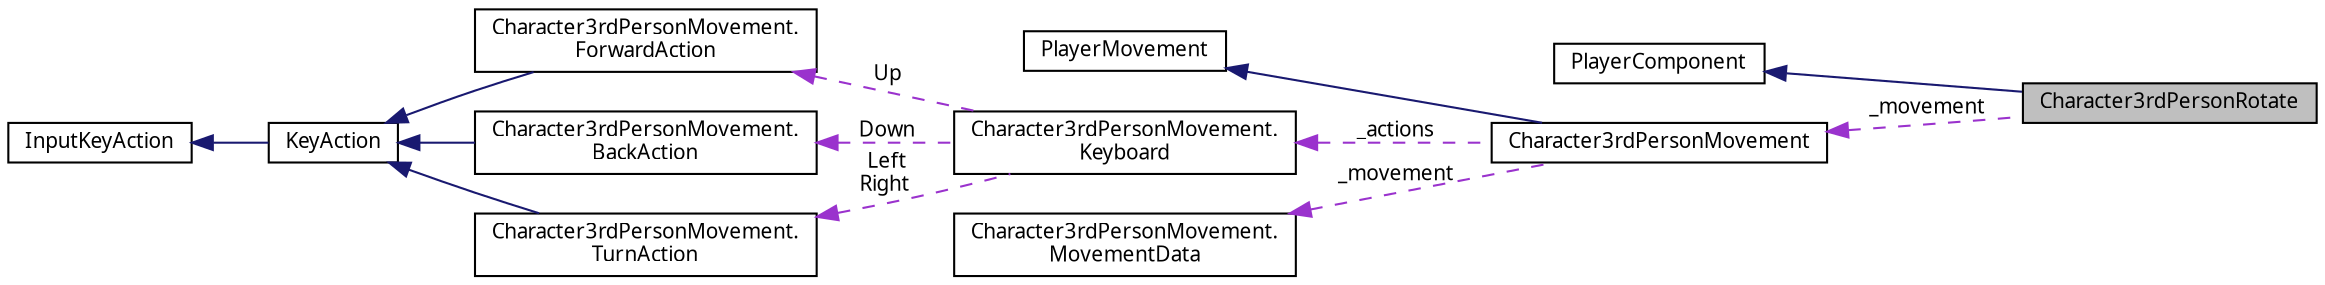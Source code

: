 digraph "Character3rdPersonRotate"
{
 // LATEX_PDF_SIZE
  edge [fontname="Calibrii",fontsize="10",labelfontname="Calibrii",labelfontsize="10"];
  node [fontname="Calibrii",fontsize="10",shape=record];
  rankdir="LR";
  Node1 [label="Character3rdPersonRotate",height=0.2,width=0.4,color="black", fillcolor="grey75", style="filled", fontcolor="black",tooltip=" "];
  Node2 -> Node1 [dir="back",color="midnightblue",fontsize="10",style="solid",fontname="Calibrii"];
  Node2 [label="PlayerComponent",height=0.2,width=0.4,color="black", fillcolor="white", style="filled",tooltip=" "];
  Node3 -> Node1 [dir="back",color="darkorchid3",fontsize="10",style="dashed",label=" _movement" ,fontname="Calibrii"];
  Node3 [label="Character3rdPersonMovement",height=0.2,width=0.4,color="black", fillcolor="white", style="filled",URL="$dd/d01/classCharacter3rdPersonMovement.html",tooltip=" "];
  Node4 -> Node3 [dir="back",color="midnightblue",fontsize="10",style="solid",fontname="Calibrii"];
  Node4 [label="PlayerMovement",height=0.2,width=0.4,color="black", fillcolor="white", style="filled",tooltip=" "];
  Node5 -> Node3 [dir="back",color="darkorchid3",fontsize="10",style="dashed",label=" _actions" ,fontname="Calibrii"];
  Node5 [label="Character3rdPersonMovement.\lKeyboard",height=0.2,width=0.4,color="black", fillcolor="white", style="filled",URL="$d7/d37/classCharacter3rdPersonMovement_1_1Keyboard.html",tooltip=" "];
  Node6 -> Node5 [dir="back",color="darkorchid3",fontsize="10",style="dashed",label=" Up" ,fontname="Calibrii"];
  Node6 [label="Character3rdPersonMovement.\lForwardAction",height=0.2,width=0.4,color="black", fillcolor="white", style="filled",URL="$d2/d89/classCharacter3rdPersonMovement_1_1ForwardAction.html",tooltip=" "];
  Node7 -> Node6 [dir="back",color="midnightblue",fontsize="10",style="solid",fontname="Calibrii"];
  Node7 [label="KeyAction",height=0.2,width=0.4,color="black", fillcolor="white", style="filled",URL="$d5/d95/classCharacter3rdPersonMovement_1_1KeyAction.html",tooltip=" "];
  Node8 -> Node7 [dir="back",color="midnightblue",fontsize="10",style="solid",fontname="Calibrii"];
  Node8 [label="InputKeyAction",height=0.2,width=0.4,color="black", fillcolor="white", style="filled",tooltip=" "];
  Node9 -> Node5 [dir="back",color="darkorchid3",fontsize="10",style="dashed",label=" Down" ,fontname="Calibrii"];
  Node9 [label="Character3rdPersonMovement.\lBackAction",height=0.2,width=0.4,color="black", fillcolor="white", style="filled",URL="$d0/d4b/classCharacter3rdPersonMovement_1_1BackAction.html",tooltip=" "];
  Node7 -> Node9 [dir="back",color="midnightblue",fontsize="10",style="solid",fontname="Calibrii"];
  Node10 -> Node5 [dir="back",color="darkorchid3",fontsize="10",style="dashed",label=" Left\nRight" ,fontname="Calibrii"];
  Node10 [label="Character3rdPersonMovement.\lTurnAction",height=0.2,width=0.4,color="black", fillcolor="white", style="filled",URL="$d0/d7c/classCharacter3rdPersonMovement_1_1TurnAction.html",tooltip=" "];
  Node7 -> Node10 [dir="back",color="midnightblue",fontsize="10",style="solid",fontname="Calibrii"];
  Node11 -> Node3 [dir="back",color="darkorchid3",fontsize="10",style="dashed",label=" _movement" ,fontname="Calibrii"];
  Node11 [label="Character3rdPersonMovement.\lMovementData",height=0.2,width=0.4,color="black", fillcolor="white", style="filled",URL="$d1/db5/classCharacter3rdPersonMovement_1_1MovementData.html",tooltip=" "];
}
